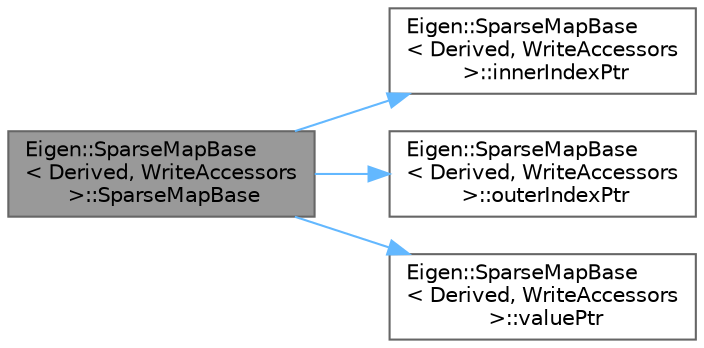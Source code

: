 digraph "Eigen::SparseMapBase&lt; Derived, WriteAccessors &gt;::SparseMapBase"
{
 // LATEX_PDF_SIZE
  bgcolor="transparent";
  edge [fontname=Helvetica,fontsize=10,labelfontname=Helvetica,labelfontsize=10];
  node [fontname=Helvetica,fontsize=10,shape=box,height=0.2,width=0.4];
  rankdir="LR";
  Node1 [id="Node000001",label="Eigen::SparseMapBase\l\< Derived, WriteAccessors\l \>::SparseMapBase",height=0.2,width=0.4,color="gray40", fillcolor="grey60", style="filled", fontcolor="black",tooltip=" "];
  Node1 -> Node2 [id="edge1_Node000001_Node000002",color="steelblue1",style="solid",tooltip=" "];
  Node2 [id="Node000002",label="Eigen::SparseMapBase\l\< Derived, WriteAccessors\l \>::innerIndexPtr",height=0.2,width=0.4,color="grey40", fillcolor="white", style="filled",URL="$class_eigen_1_1_sparse_map_base_3_01_derived_00_01_write_accessors_01_4.html#aa642fb60d5fd6c2a6d0875a6882e76bf",tooltip=" "];
  Node1 -> Node3 [id="edge2_Node000001_Node000003",color="steelblue1",style="solid",tooltip=" "];
  Node3 [id="Node000003",label="Eigen::SparseMapBase\l\< Derived, WriteAccessors\l \>::outerIndexPtr",height=0.2,width=0.4,color="grey40", fillcolor="white", style="filled",URL="$class_eigen_1_1_sparse_map_base_3_01_derived_00_01_write_accessors_01_4.html#a65b7c440d0b2baad4883678e0add8490",tooltip=" "];
  Node1 -> Node4 [id="edge3_Node000001_Node000004",color="steelblue1",style="solid",tooltip=" "];
  Node4 [id="Node000004",label="Eigen::SparseMapBase\l\< Derived, WriteAccessors\l \>::valuePtr",height=0.2,width=0.4,color="grey40", fillcolor="white", style="filled",URL="$class_eigen_1_1_sparse_map_base_3_01_derived_00_01_write_accessors_01_4.html#a2f496a35ee9ac16a1fb2d1269fff2a22",tooltip=" "];
}

